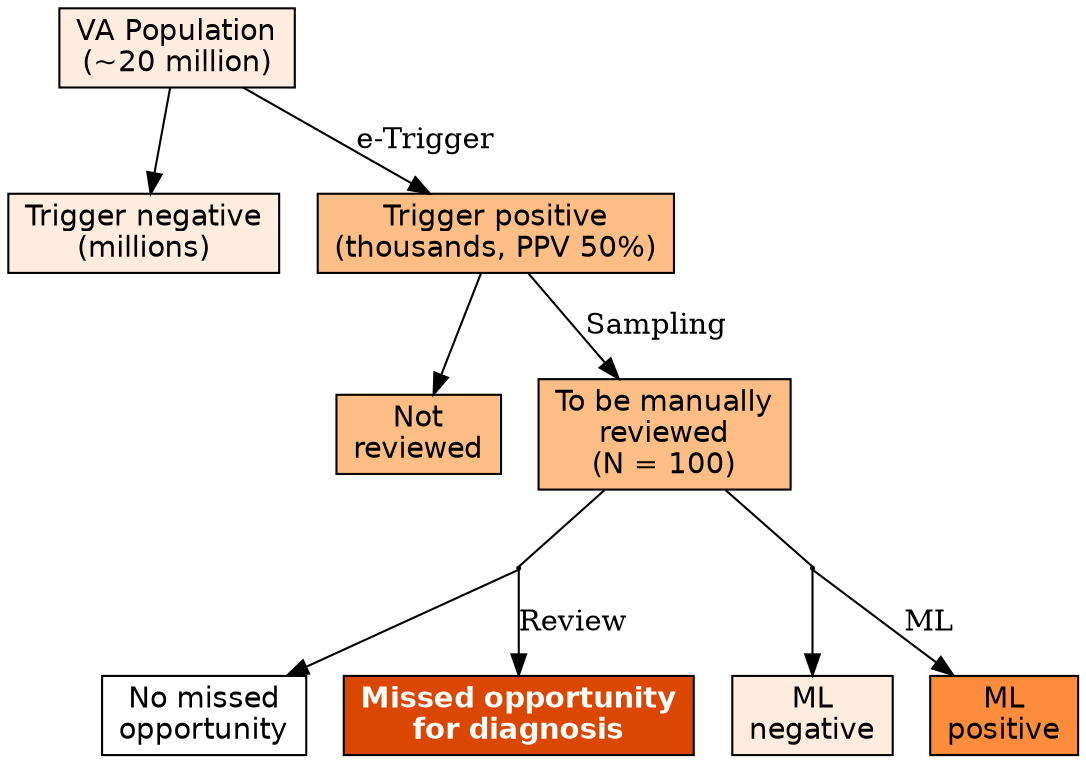 digraph G {

node [style = filled, fillcolor="white", fontname="Helvetica", colorscheme="oranges4"]
  //rankdir = "LR";

// Rectangles for number of charts

twentyMillion [shape="rectangle", label="VA Population\n(~20 million)", fillcolor=1];
millionsNeg [shape="rectangle", label="Trigger negative\n(millions)", fillcolor=1];
thousands [shape="rectangle", label="Trigger positive\n(thousands, PPV 50%)", fillcolor=2];
notReview [shape="rectangle" label="Not\nreviewed", fillcolor=2];
hundredReview [shape="rectangle", label="To be manually\nreviewed\n(N = 100)", fillcolor=2];
noMissedOD [shape="rectangle", label="No missed\nopportunity"];
MissedOD [shape="rectangle", label="Missed opportunity\nfor diagnosis", fillcolor=4, fontcolor="white", fontname="Helvetica-Bold"];

mlneg [shape="rectangle", fillcolor=1, label="ML\nnegative"];
mlpos [shape="rectangle", fillcolor=3, label="ML\npositive"];  // color 3 is used only for ML +
 
reviewCircle [shape=point, height=0.02, fillcolor="black"];
mlCircle [shape=point, height=0.02, fillcolor="black"];


// Edges

twentyMillion -> millionsNeg;
twentyMillion -> thousands [label="e-Trigger"];

thousands -> notReview;
thousands -> hundredReview [label="Sampling"];

hundredReview -> reviewCircle [arrowhead=none];
reviewCircle -> noMissedOD;
reviewCircle -> MissedOD [label="Review"];

hundredReview -> mlCircle [arrowhead=none];
mlCircle -> mlneg;
mlCircle -> mlpos [label="ML"];

}
